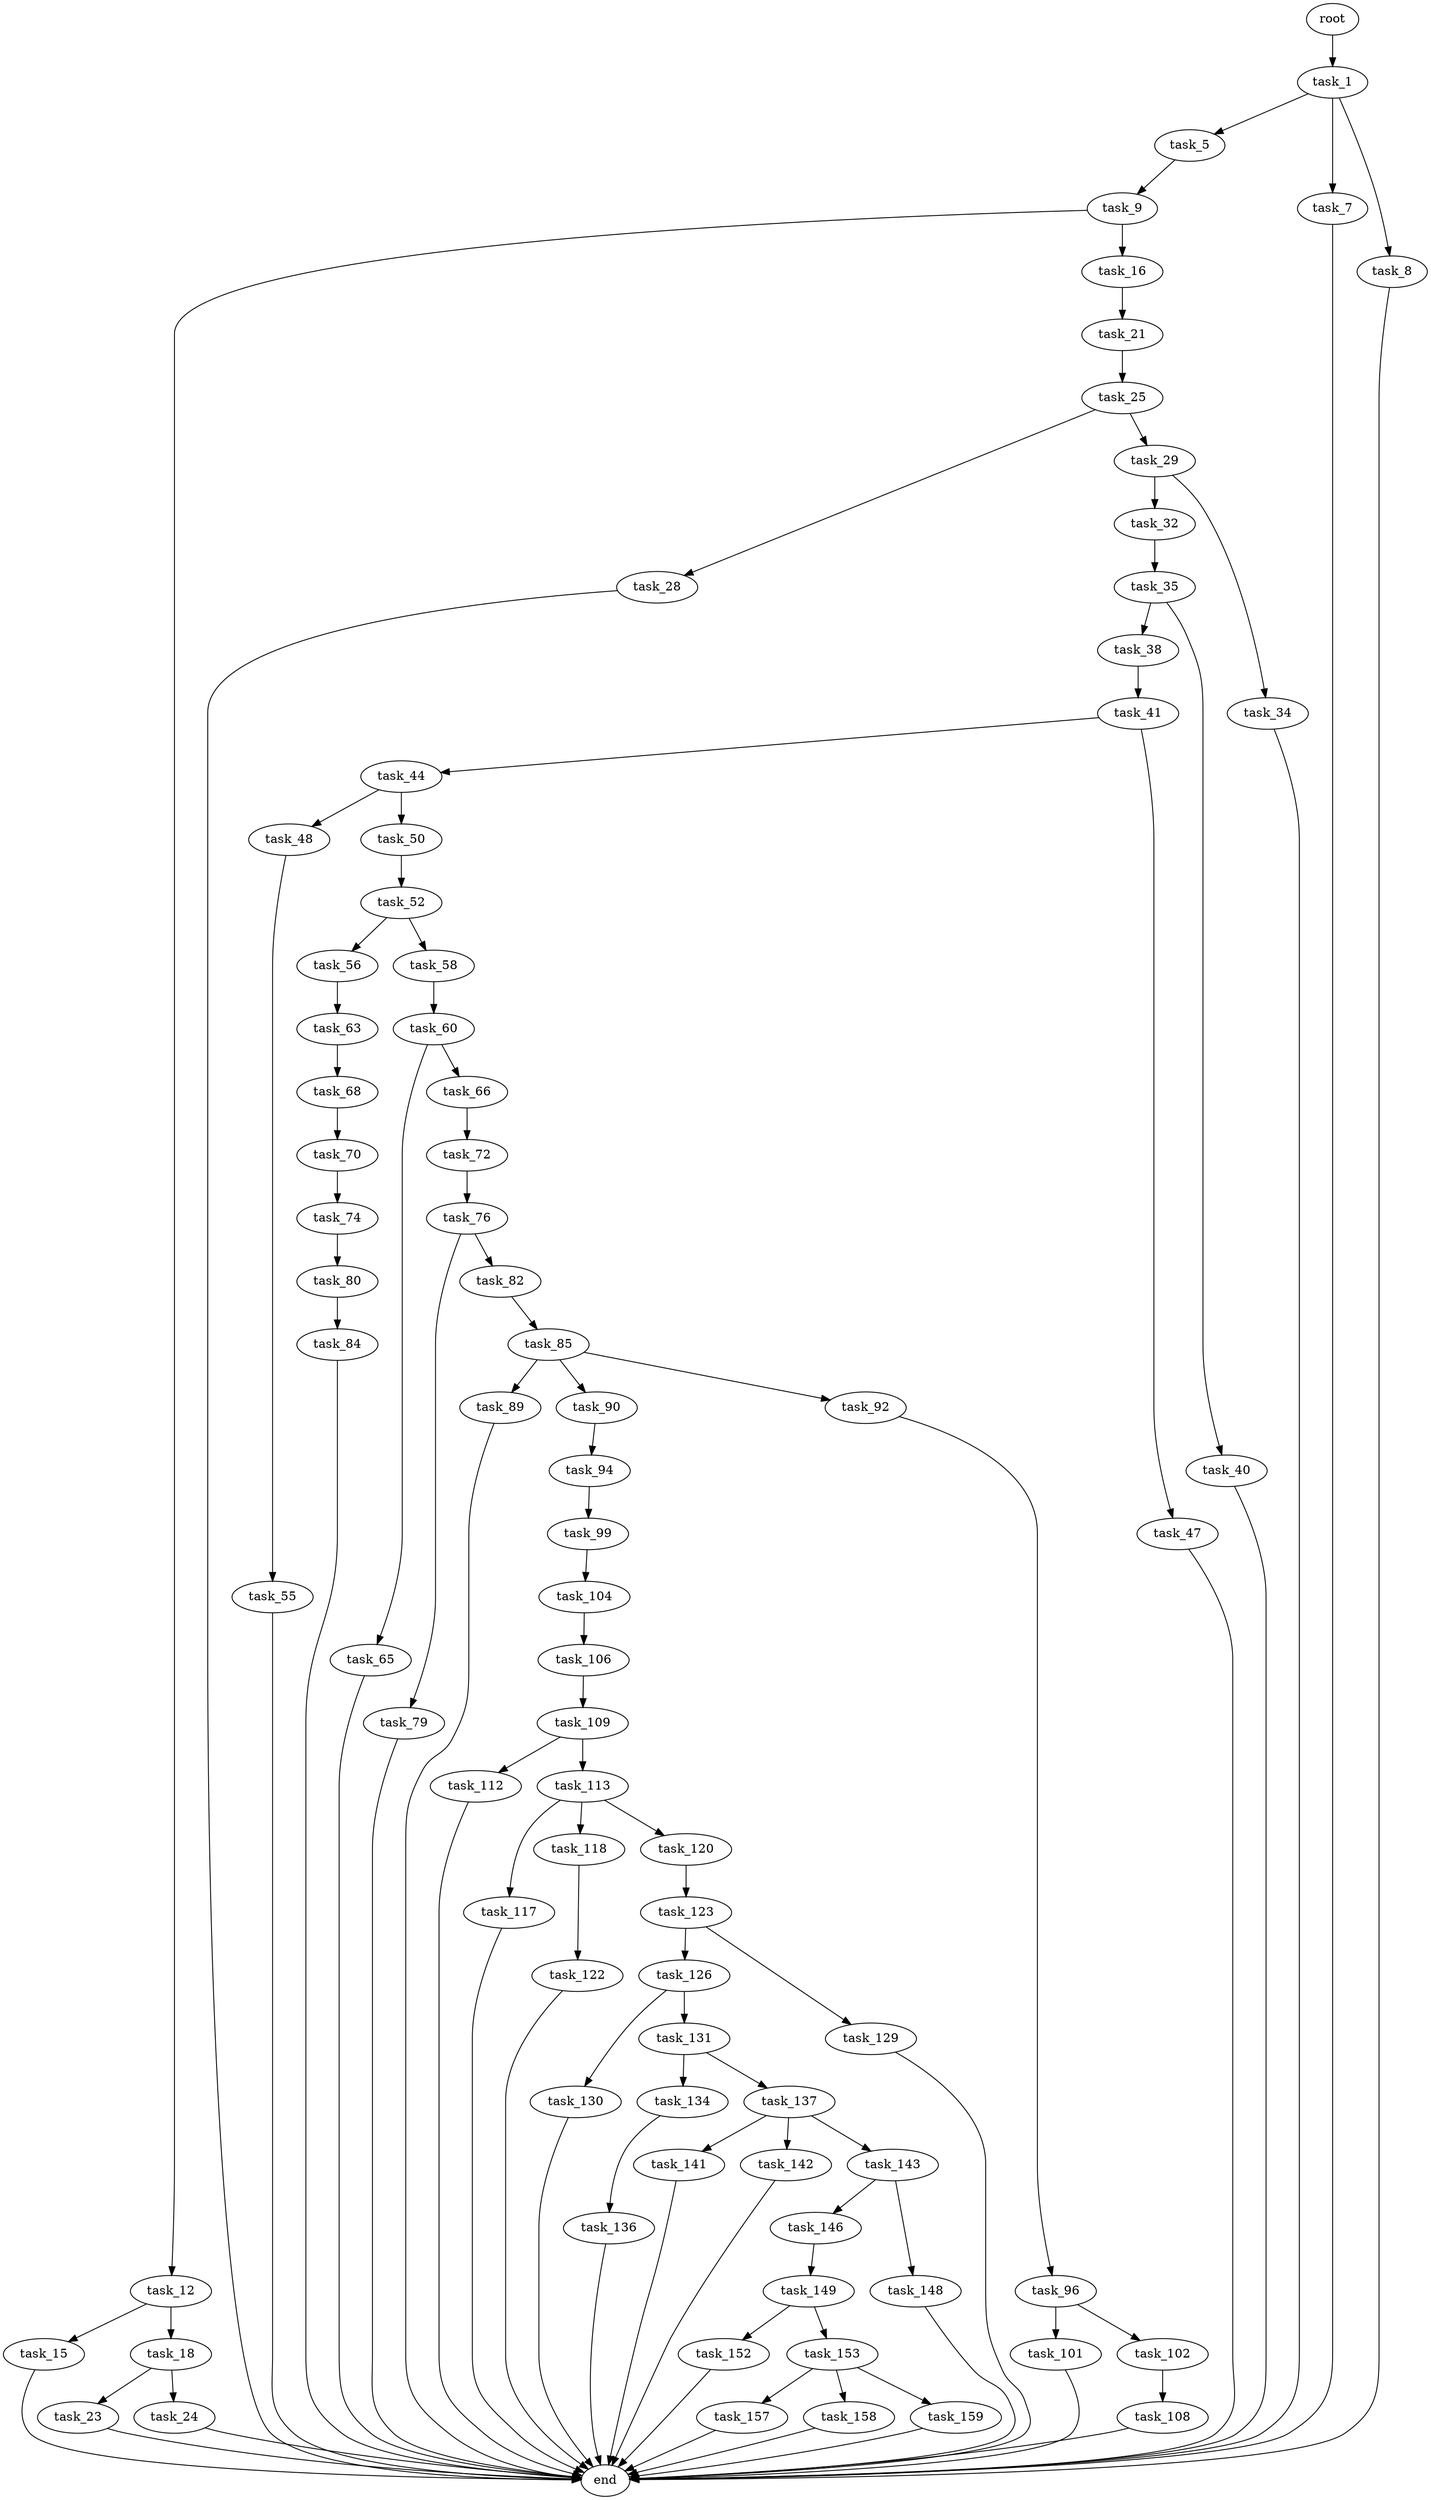 digraph G {
  root [size="0.000000"];
  task_1 [size="549755813888.000000"];
  task_5 [size="28991029248.000000"];
  task_7 [size="22158532578.000000"];
  task_8 [size="8589934592.000000"];
  task_9 [size="2221640063.000000"];
  end [size="0.000000"];
  task_12 [size="349212183303.000000"];
  task_16 [size="1073741824000.000000"];
  task_15 [size="231928233984.000000"];
  task_18 [size="8589934592.000000"];
  task_21 [size="26108222993.000000"];
  task_23 [size="231928233984.000000"];
  task_24 [size="34889793350.000000"];
  task_25 [size="782757789696.000000"];
  task_28 [size="18117930240.000000"];
  task_29 [size="8589934592.000000"];
  task_32 [size="3897588647.000000"];
  task_34 [size="134217728000.000000"];
  task_35 [size="16968530842.000000"];
  task_38 [size="368293445632.000000"];
  task_40 [size="134217728000.000000"];
  task_41 [size="170260924955.000000"];
  task_44 [size="782757789696.000000"];
  task_47 [size="28991029248.000000"];
  task_48 [size="44459988828.000000"];
  task_50 [size="782757789696.000000"];
  task_55 [size="8589934592.000000"];
  task_52 [size="5562865662.000000"];
  task_56 [size="642352523027.000000"];
  task_58 [size="1073741824000.000000"];
  task_63 [size="839711712763.000000"];
  task_60 [size="231928233984.000000"];
  task_65 [size="4630161340.000000"];
  task_66 [size="26156127622.000000"];
  task_68 [size="93815610080.000000"];
  task_72 [size="47025170328.000000"];
  task_70 [size="28991029248.000000"];
  task_74 [size="368293445632.000000"];
  task_76 [size="12339057512.000000"];
  task_80 [size="2863682662.000000"];
  task_79 [size="10252584866.000000"];
  task_82 [size="28991029248.000000"];
  task_84 [size="368293445632.000000"];
  task_85 [size="1558550951.000000"];
  task_89 [size="26133572703.000000"];
  task_90 [size="138371990974.000000"];
  task_92 [size="10331076554.000000"];
  task_94 [size="1644398227.000000"];
  task_96 [size="279211673336.000000"];
  task_99 [size="134217728000.000000"];
  task_101 [size="13195057314.000000"];
  task_102 [size="14539921338.000000"];
  task_104 [size="549755813888.000000"];
  task_108 [size="1814027682.000000"];
  task_106 [size="782757789696.000000"];
  task_109 [size="917327953418.000000"];
  task_112 [size="5483295000.000000"];
  task_113 [size="134217728000.000000"];
  task_117 [size="345518363741.000000"];
  task_118 [size="68719476736.000000"];
  task_120 [size="8589934592.000000"];
  task_122 [size="368293445632.000000"];
  task_123 [size="782757789696.000000"];
  task_126 [size="21917553228.000000"];
  task_129 [size="28991029248.000000"];
  task_130 [size="134217728000.000000"];
  task_131 [size="31055344388.000000"];
  task_134 [size="6037605172.000000"];
  task_137 [size="10577961342.000000"];
  task_136 [size="782757789696.000000"];
  task_141 [size="549755813888.000000"];
  task_142 [size="1212210797780.000000"];
  task_143 [size="68719476736.000000"];
  task_146 [size="15192108822.000000"];
  task_148 [size="2228006693.000000"];
  task_149 [size="164823467194.000000"];
  task_152 [size="7751935162.000000"];
  task_153 [size="688587856110.000000"];
  task_157 [size="110391073171.000000"];
  task_158 [size="68719476736.000000"];
  task_159 [size="20326445491.000000"];

  root -> task_1 [size="1.000000"];
  task_1 -> task_5 [size="536870912.000000"];
  task_1 -> task_7 [size="536870912.000000"];
  task_1 -> task_8 [size="536870912.000000"];
  task_5 -> task_9 [size="75497472.000000"];
  task_7 -> end [size="1.000000"];
  task_8 -> end [size="1.000000"];
  task_9 -> task_12 [size="75497472.000000"];
  task_9 -> task_16 [size="75497472.000000"];
  task_12 -> task_15 [size="411041792.000000"];
  task_12 -> task_18 [size="411041792.000000"];
  task_16 -> task_21 [size="838860800.000000"];
  task_15 -> end [size="1.000000"];
  task_18 -> task_23 [size="33554432.000000"];
  task_18 -> task_24 [size="33554432.000000"];
  task_21 -> task_25 [size="679477248.000000"];
  task_23 -> end [size="1.000000"];
  task_24 -> end [size="1.000000"];
  task_25 -> task_28 [size="679477248.000000"];
  task_25 -> task_29 [size="679477248.000000"];
  task_28 -> end [size="1.000000"];
  task_29 -> task_32 [size="33554432.000000"];
  task_29 -> task_34 [size="33554432.000000"];
  task_32 -> task_35 [size="134217728.000000"];
  task_34 -> end [size="1.000000"];
  task_35 -> task_38 [size="536870912.000000"];
  task_35 -> task_40 [size="536870912.000000"];
  task_38 -> task_41 [size="411041792.000000"];
  task_40 -> end [size="1.000000"];
  task_41 -> task_44 [size="209715200.000000"];
  task_41 -> task_47 [size="209715200.000000"];
  task_44 -> task_48 [size="679477248.000000"];
  task_44 -> task_50 [size="679477248.000000"];
  task_47 -> end [size="1.000000"];
  task_48 -> task_55 [size="134217728.000000"];
  task_50 -> task_52 [size="679477248.000000"];
  task_55 -> end [size="1.000000"];
  task_52 -> task_56 [size="536870912.000000"];
  task_52 -> task_58 [size="536870912.000000"];
  task_56 -> task_63 [size="411041792.000000"];
  task_58 -> task_60 [size="838860800.000000"];
  task_63 -> task_68 [size="679477248.000000"];
  task_60 -> task_65 [size="301989888.000000"];
  task_60 -> task_66 [size="301989888.000000"];
  task_65 -> end [size="1.000000"];
  task_66 -> task_72 [size="838860800.000000"];
  task_68 -> task_70 [size="301989888.000000"];
  task_72 -> task_76 [size="134217728.000000"];
  task_70 -> task_74 [size="75497472.000000"];
  task_74 -> task_80 [size="411041792.000000"];
  task_76 -> task_79 [size="209715200.000000"];
  task_76 -> task_82 [size="209715200.000000"];
  task_80 -> task_84 [size="134217728.000000"];
  task_79 -> end [size="1.000000"];
  task_82 -> task_85 [size="75497472.000000"];
  task_84 -> end [size="1.000000"];
  task_85 -> task_89 [size="75497472.000000"];
  task_85 -> task_90 [size="75497472.000000"];
  task_85 -> task_92 [size="75497472.000000"];
  task_89 -> end [size="1.000000"];
  task_90 -> task_94 [size="301989888.000000"];
  task_92 -> task_96 [size="209715200.000000"];
  task_94 -> task_99 [size="75497472.000000"];
  task_96 -> task_101 [size="209715200.000000"];
  task_96 -> task_102 [size="209715200.000000"];
  task_99 -> task_104 [size="209715200.000000"];
  task_101 -> end [size="1.000000"];
  task_102 -> task_108 [size="838860800.000000"];
  task_104 -> task_106 [size="536870912.000000"];
  task_108 -> end [size="1.000000"];
  task_106 -> task_109 [size="679477248.000000"];
  task_109 -> task_112 [size="679477248.000000"];
  task_109 -> task_113 [size="679477248.000000"];
  task_112 -> end [size="1.000000"];
  task_113 -> task_117 [size="209715200.000000"];
  task_113 -> task_118 [size="209715200.000000"];
  task_113 -> task_120 [size="209715200.000000"];
  task_117 -> end [size="1.000000"];
  task_118 -> task_122 [size="134217728.000000"];
  task_120 -> task_123 [size="33554432.000000"];
  task_122 -> end [size="1.000000"];
  task_123 -> task_126 [size="679477248.000000"];
  task_123 -> task_129 [size="679477248.000000"];
  task_126 -> task_130 [size="536870912.000000"];
  task_126 -> task_131 [size="536870912.000000"];
  task_129 -> end [size="1.000000"];
  task_130 -> end [size="1.000000"];
  task_131 -> task_134 [size="838860800.000000"];
  task_131 -> task_137 [size="838860800.000000"];
  task_134 -> task_136 [size="134217728.000000"];
  task_137 -> task_141 [size="209715200.000000"];
  task_137 -> task_142 [size="209715200.000000"];
  task_137 -> task_143 [size="209715200.000000"];
  task_136 -> end [size="1.000000"];
  task_141 -> end [size="1.000000"];
  task_142 -> end [size="1.000000"];
  task_143 -> task_146 [size="134217728.000000"];
  task_143 -> task_148 [size="134217728.000000"];
  task_146 -> task_149 [size="33554432.000000"];
  task_148 -> end [size="1.000000"];
  task_149 -> task_152 [size="209715200.000000"];
  task_149 -> task_153 [size="209715200.000000"];
  task_152 -> end [size="1.000000"];
  task_153 -> task_157 [size="679477248.000000"];
  task_153 -> task_158 [size="679477248.000000"];
  task_153 -> task_159 [size="679477248.000000"];
  task_157 -> end [size="1.000000"];
  task_158 -> end [size="1.000000"];
  task_159 -> end [size="1.000000"];
}
